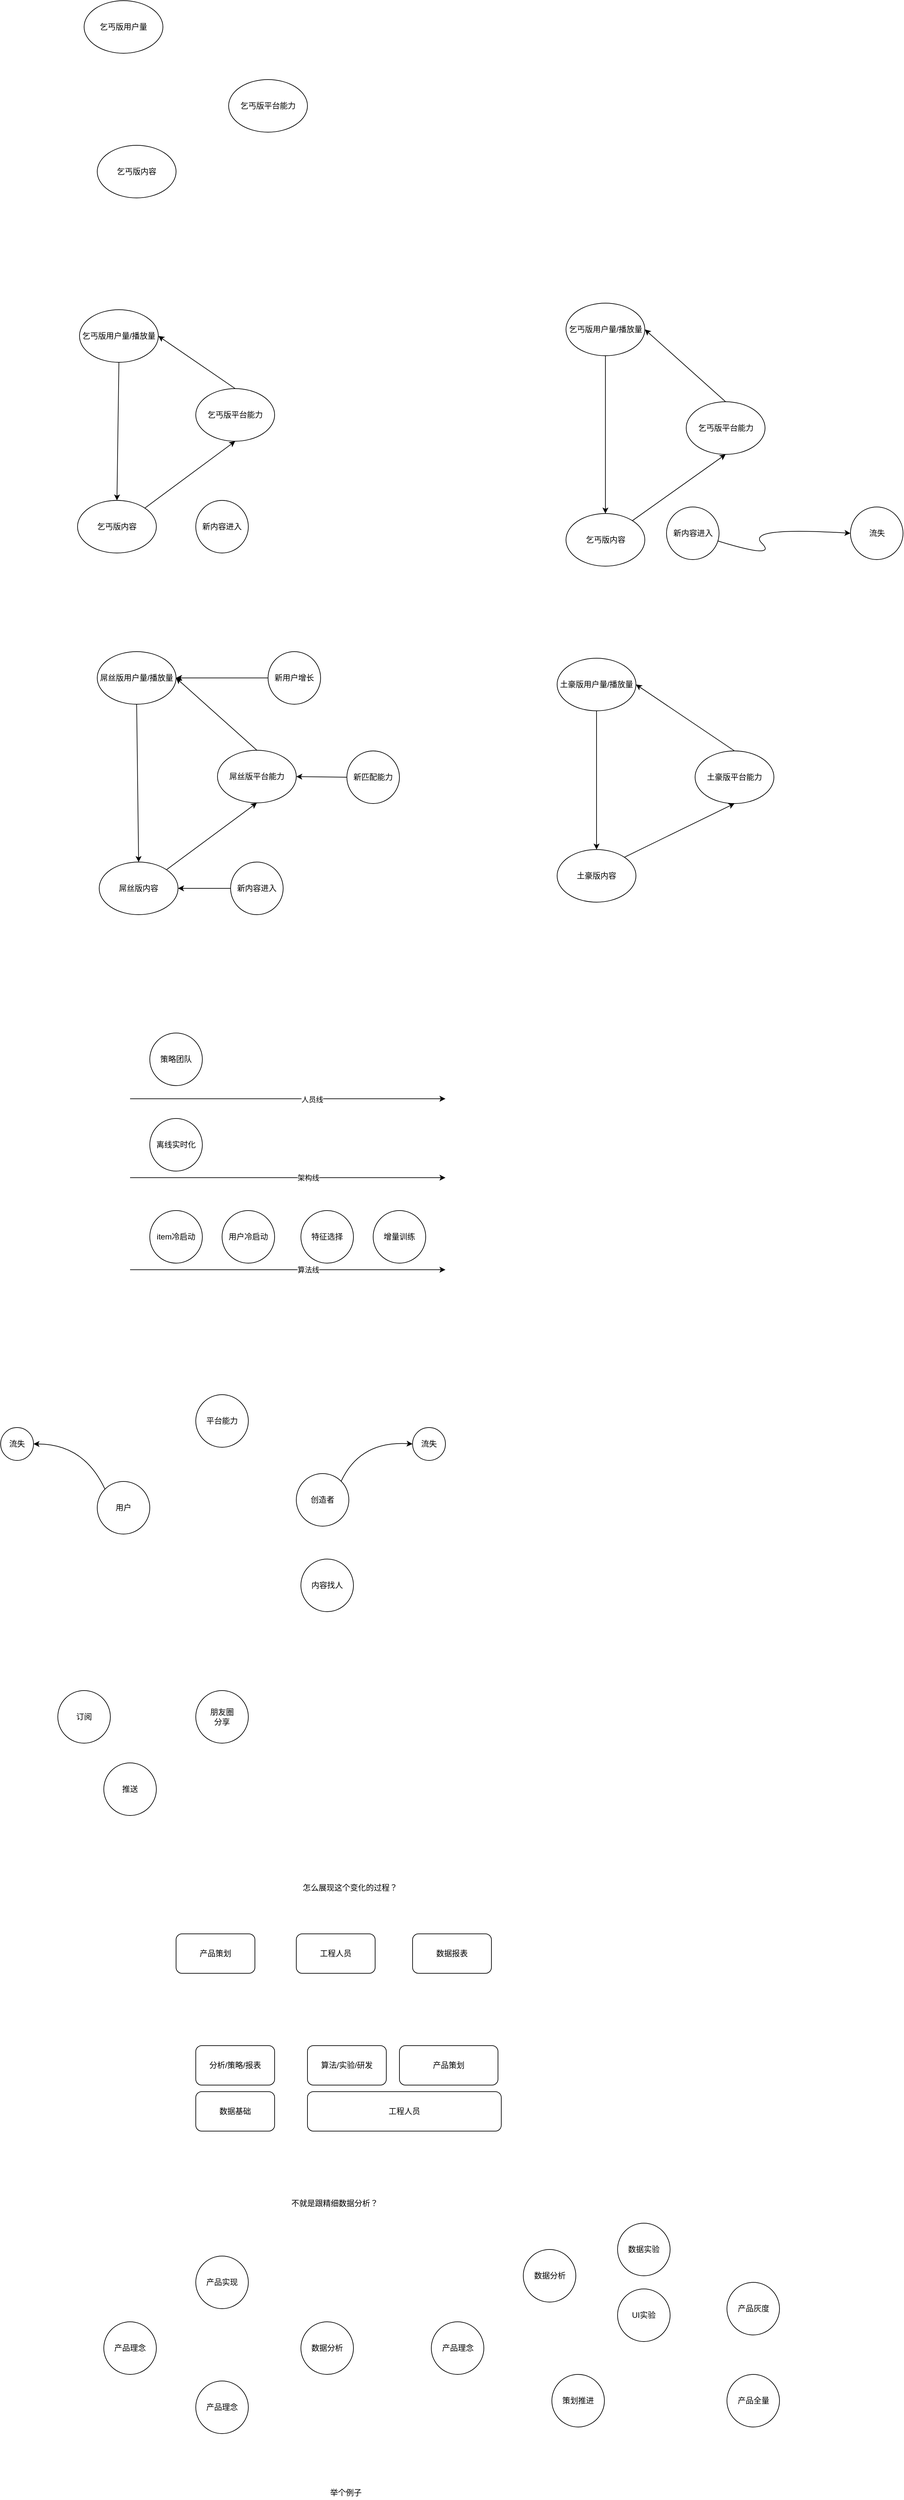 <mxfile version="14.2.9" type="github">
  <diagram id="_YqfjPX831wR3p7C5Wxa" name="Page-1">
    <mxGraphModel dx="1248" dy="706" grid="1" gridSize="10" guides="1" tooltips="1" connect="1" arrows="1" fold="1" page="1" pageScale="1" pageWidth="827" pageHeight="1169" math="0" shadow="0">
      <root>
        <mxCell id="0" />
        <mxCell id="1" parent="0" />
        <mxCell id="_Y_TxBpE-vYmDx0YHJRh-1" value="乞丐版内容" style="ellipse;whiteSpace=wrap;html=1;" parent="1" vertex="1">
          <mxGeometry x="230" y="450" width="120" height="80" as="geometry" />
        </mxCell>
        <mxCell id="_Y_TxBpE-vYmDx0YHJRh-2" value="乞丐版平台能力" style="ellipse;whiteSpace=wrap;html=1;" parent="1" vertex="1">
          <mxGeometry x="430" y="350" width="120" height="80" as="geometry" />
        </mxCell>
        <mxCell id="_Y_TxBpE-vYmDx0YHJRh-3" value="乞丐版用户量" style="ellipse;whiteSpace=wrap;html=1;" parent="1" vertex="1">
          <mxGeometry x="210" y="230" width="120" height="80" as="geometry" />
        </mxCell>
        <mxCell id="_Y_TxBpE-vYmDx0YHJRh-4" value="乞丐版内容" style="ellipse;whiteSpace=wrap;html=1;" parent="1" vertex="1">
          <mxGeometry x="200" y="990" width="120" height="80" as="geometry" />
        </mxCell>
        <mxCell id="_Y_TxBpE-vYmDx0YHJRh-5" value="乞丐版平台能力" style="ellipse;whiteSpace=wrap;html=1;" parent="1" vertex="1">
          <mxGeometry x="380" y="820" width="120" height="80" as="geometry" />
        </mxCell>
        <mxCell id="_Y_TxBpE-vYmDx0YHJRh-6" value="乞丐版用户量/播放量" style="ellipse;whiteSpace=wrap;html=1;" parent="1" vertex="1">
          <mxGeometry x="203" y="700" width="120" height="80" as="geometry" />
        </mxCell>
        <mxCell id="_Y_TxBpE-vYmDx0YHJRh-7" value="新内容进入" style="ellipse;whiteSpace=wrap;html=1;aspect=fixed;" parent="1" vertex="1">
          <mxGeometry x="380" y="990" width="80" height="80" as="geometry" />
        </mxCell>
        <mxCell id="_Y_TxBpE-vYmDx0YHJRh-8" value="乞丐版内容" style="ellipse;whiteSpace=wrap;html=1;" parent="1" vertex="1">
          <mxGeometry x="943.5" y="1010" width="120" height="80" as="geometry" />
        </mxCell>
        <mxCell id="_Y_TxBpE-vYmDx0YHJRh-9" value="乞丐版平台能力" style="ellipse;whiteSpace=wrap;html=1;" parent="1" vertex="1">
          <mxGeometry x="1126.5" y="840" width="120" height="80" as="geometry" />
        </mxCell>
        <mxCell id="_Y_TxBpE-vYmDx0YHJRh-10" value="乞丐版用户量/播放量" style="ellipse;whiteSpace=wrap;html=1;" parent="1" vertex="1">
          <mxGeometry x="943.5" y="690" width="120" height="80" as="geometry" />
        </mxCell>
        <mxCell id="_Y_TxBpE-vYmDx0YHJRh-11" value="新内容进入" style="ellipse;whiteSpace=wrap;html=1;aspect=fixed;" parent="1" vertex="1">
          <mxGeometry x="1096.5" y="1000" width="80" height="80" as="geometry" />
        </mxCell>
        <mxCell id="_Y_TxBpE-vYmDx0YHJRh-12" value="" style="curved=1;endArrow=classic;html=1;entryX=0;entryY=0.5;entryDx=0;entryDy=0;" parent="1" source="_Y_TxBpE-vYmDx0YHJRh-11" target="_Y_TxBpE-vYmDx0YHJRh-13" edge="1">
          <mxGeometry width="50" height="50" relative="1" as="geometry">
            <mxPoint x="1216.5" y="1080" as="sourcePoint" />
            <mxPoint x="1366.5" y="1080" as="targetPoint" />
            <Array as="points">
              <mxPoint x="1266.5" y="1080" />
              <mxPoint x="1216.5" y="1030" />
            </Array>
          </mxGeometry>
        </mxCell>
        <mxCell id="_Y_TxBpE-vYmDx0YHJRh-13" value="流失" style="ellipse;whiteSpace=wrap;html=1;aspect=fixed;" parent="1" vertex="1">
          <mxGeometry x="1376.5" y="1000" width="80" height="80" as="geometry" />
        </mxCell>
        <mxCell id="_Y_TxBpE-vYmDx0YHJRh-14" value="屌丝版内容" style="ellipse;whiteSpace=wrap;html=1;" parent="1" vertex="1">
          <mxGeometry x="233" y="1540" width="120" height="80" as="geometry" />
        </mxCell>
        <mxCell id="_Y_TxBpE-vYmDx0YHJRh-15" value="屌丝版平台能力" style="ellipse;whiteSpace=wrap;html=1;" parent="1" vertex="1">
          <mxGeometry x="413" y="1370" width="120" height="80" as="geometry" />
        </mxCell>
        <mxCell id="_Y_TxBpE-vYmDx0YHJRh-16" value="屌丝版用户量/播放量" style="ellipse;whiteSpace=wrap;html=1;" parent="1" vertex="1">
          <mxGeometry x="230" y="1220" width="120" height="80" as="geometry" />
        </mxCell>
        <mxCell id="_Y_TxBpE-vYmDx0YHJRh-17" value="新内容进入" style="ellipse;whiteSpace=wrap;html=1;aspect=fixed;" parent="1" vertex="1">
          <mxGeometry x="433" y="1540" width="80" height="80" as="geometry" />
        </mxCell>
        <mxCell id="_Y_TxBpE-vYmDx0YHJRh-21" value="土豪版用户量/播放量" style="ellipse;whiteSpace=wrap;html=1;" parent="1" vertex="1">
          <mxGeometry x="930" y="1230" width="120" height="80" as="geometry" />
        </mxCell>
        <mxCell id="_Y_TxBpE-vYmDx0YHJRh-22" value="土豪版平台能力" style="ellipse;whiteSpace=wrap;html=1;" parent="1" vertex="1">
          <mxGeometry x="1140" y="1371" width="120" height="80" as="geometry" />
        </mxCell>
        <mxCell id="_Y_TxBpE-vYmDx0YHJRh-23" value="土豪版内容" style="ellipse;whiteSpace=wrap;html=1;" parent="1" vertex="1">
          <mxGeometry x="930" y="1521" width="120" height="80" as="geometry" />
        </mxCell>
        <mxCell id="_Y_TxBpE-vYmDx0YHJRh-24" value="" style="endArrow=classic;html=1;entryX=0.5;entryY=0;entryDx=0;entryDy=0;exitX=0.5;exitY=1;exitDx=0;exitDy=0;" parent="1" source="_Y_TxBpE-vYmDx0YHJRh-6" target="_Y_TxBpE-vYmDx0YHJRh-4" edge="1">
          <mxGeometry width="50" height="50" relative="1" as="geometry">
            <mxPoint x="230" y="900" as="sourcePoint" />
            <mxPoint x="280" y="850" as="targetPoint" />
          </mxGeometry>
        </mxCell>
        <mxCell id="_Y_TxBpE-vYmDx0YHJRh-25" value="" style="endArrow=classic;html=1;entryX=1;entryY=0.5;entryDx=0;entryDy=0;exitX=0.5;exitY=0;exitDx=0;exitDy=0;" parent="1" source="_Y_TxBpE-vYmDx0YHJRh-5" target="_Y_TxBpE-vYmDx0YHJRh-6" edge="1">
          <mxGeometry width="50" height="50" relative="1" as="geometry">
            <mxPoint x="320" y="940" as="sourcePoint" />
            <mxPoint x="370" y="890" as="targetPoint" />
          </mxGeometry>
        </mxCell>
        <mxCell id="_Y_TxBpE-vYmDx0YHJRh-26" value="" style="endArrow=classic;html=1;entryX=0.5;entryY=1;entryDx=0;entryDy=0;exitX=1;exitY=0;exitDx=0;exitDy=0;" parent="1" source="_Y_TxBpE-vYmDx0YHJRh-4" target="_Y_TxBpE-vYmDx0YHJRh-5" edge="1">
          <mxGeometry width="50" height="50" relative="1" as="geometry">
            <mxPoint x="310" y="900" as="sourcePoint" />
            <mxPoint x="227.574" y="1011.716" as="targetPoint" />
          </mxGeometry>
        </mxCell>
        <mxCell id="_Y_TxBpE-vYmDx0YHJRh-27" value="" style="endArrow=classic;html=1;entryX=0.5;entryY=1;entryDx=0;entryDy=0;" parent="1" source="_Y_TxBpE-vYmDx0YHJRh-8" target="_Y_TxBpE-vYmDx0YHJRh-9" edge="1">
          <mxGeometry width="50" height="50" relative="1" as="geometry">
            <mxPoint x="548.926" y="1031.716" as="sourcePoint" />
            <mxPoint x="686.5" y="930" as="targetPoint" />
          </mxGeometry>
        </mxCell>
        <mxCell id="_Y_TxBpE-vYmDx0YHJRh-28" value="" style="endArrow=classic;html=1;entryX=1;entryY=0.5;entryDx=0;entryDy=0;exitX=0.5;exitY=0;exitDx=0;exitDy=0;" parent="1" source="_Y_TxBpE-vYmDx0YHJRh-9" target="_Y_TxBpE-vYmDx0YHJRh-10" edge="1">
          <mxGeometry width="50" height="50" relative="1" as="geometry">
            <mxPoint x="548.926" y="1031.716" as="sourcePoint" />
            <mxPoint x="686.5" y="930" as="targetPoint" />
          </mxGeometry>
        </mxCell>
        <mxCell id="_Y_TxBpE-vYmDx0YHJRh-29" value="" style="endArrow=classic;html=1;entryX=0.5;entryY=0;entryDx=0;entryDy=0;exitX=0.5;exitY=1;exitDx=0;exitDy=0;" parent="1" source="_Y_TxBpE-vYmDx0YHJRh-10" target="_Y_TxBpE-vYmDx0YHJRh-8" edge="1">
          <mxGeometry width="50" height="50" relative="1" as="geometry">
            <mxPoint x="509.5" y="810" as="sourcePoint" />
            <mxPoint x="506.5" y="1020" as="targetPoint" />
          </mxGeometry>
        </mxCell>
        <mxCell id="_Y_TxBpE-vYmDx0YHJRh-30" value="" style="endArrow=classic;html=1;entryX=0.5;entryY=1;entryDx=0;entryDy=0;exitX=1;exitY=0;exitDx=0;exitDy=0;" parent="1" source="_Y_TxBpE-vYmDx0YHJRh-14" target="_Y_TxBpE-vYmDx0YHJRh-15" edge="1">
          <mxGeometry width="50" height="50" relative="1" as="geometry">
            <mxPoint x="340" y="1490" as="sourcePoint" />
            <mxPoint x="390" y="1440" as="targetPoint" />
          </mxGeometry>
        </mxCell>
        <mxCell id="_Y_TxBpE-vYmDx0YHJRh-32" value="" style="endArrow=classic;html=1;entryX=1;entryY=0.5;entryDx=0;entryDy=0;exitX=0.5;exitY=0;exitDx=0;exitDy=0;" parent="1" source="_Y_TxBpE-vYmDx0YHJRh-15" target="_Y_TxBpE-vYmDx0YHJRh-16" edge="1">
          <mxGeometry width="50" height="50" relative="1" as="geometry">
            <mxPoint x="345.426" y="1561.716" as="sourcePoint" />
            <mxPoint x="483" y="1460" as="targetPoint" />
          </mxGeometry>
        </mxCell>
        <mxCell id="_Y_TxBpE-vYmDx0YHJRh-33" value="" style="endArrow=classic;html=1;entryX=0.5;entryY=0;entryDx=0;entryDy=0;exitX=0.5;exitY=1;exitDx=0;exitDy=0;" parent="1" source="_Y_TxBpE-vYmDx0YHJRh-16" target="_Y_TxBpE-vYmDx0YHJRh-14" edge="1">
          <mxGeometry width="50" height="50" relative="1" as="geometry">
            <mxPoint x="213" y="1300" as="sourcePoint" />
            <mxPoint x="210" y="1510" as="targetPoint" />
          </mxGeometry>
        </mxCell>
        <mxCell id="_Y_TxBpE-vYmDx0YHJRh-34" value="" style="endArrow=classic;html=1;entryX=0.5;entryY=1;entryDx=0;entryDy=0;exitX=1;exitY=0;exitDx=0;exitDy=0;" parent="1" source="_Y_TxBpE-vYmDx0YHJRh-23" target="_Y_TxBpE-vYmDx0YHJRh-22" edge="1">
          <mxGeometry width="50" height="50" relative="1" as="geometry">
            <mxPoint x="820" y="1551" as="sourcePoint" />
            <mxPoint x="960" y="1431" as="targetPoint" />
          </mxGeometry>
        </mxCell>
        <mxCell id="_Y_TxBpE-vYmDx0YHJRh-35" value="" style="endArrow=classic;html=1;entryX=1;entryY=0.5;entryDx=0;entryDy=0;exitX=0.5;exitY=0;exitDx=0;exitDy=0;" parent="1" source="_Y_TxBpE-vYmDx0YHJRh-22" target="_Y_TxBpE-vYmDx0YHJRh-21" edge="1">
          <mxGeometry width="50" height="50" relative="1" as="geometry">
            <mxPoint x="1023" y="1446" as="sourcePoint" />
            <mxPoint x="900" y="1336" as="targetPoint" />
          </mxGeometry>
        </mxCell>
        <mxCell id="_Y_TxBpE-vYmDx0YHJRh-36" value="" style="endArrow=classic;html=1;entryX=0.5;entryY=0;entryDx=0;entryDy=0;exitX=0.5;exitY=1;exitDx=0;exitDy=0;" parent="1" source="_Y_TxBpE-vYmDx0YHJRh-21" target="_Y_TxBpE-vYmDx0YHJRh-23" edge="1">
          <mxGeometry width="50" height="50" relative="1" as="geometry">
            <mxPoint x="880" y="1321" as="sourcePoint" />
            <mxPoint x="213" y="1531" as="targetPoint" />
          </mxGeometry>
        </mxCell>
        <mxCell id="_Y_TxBpE-vYmDx0YHJRh-38" value="" style="endArrow=classic;html=1;entryX=1;entryY=0.5;entryDx=0;entryDy=0;exitX=0;exitY=0.5;exitDx=0;exitDy=0;" parent="1" source="_Y_TxBpE-vYmDx0YHJRh-17" target="_Y_TxBpE-vYmDx0YHJRh-14" edge="1">
          <mxGeometry width="50" height="50" relative="1" as="geometry">
            <mxPoint x="410" y="1720" as="sourcePoint" />
            <mxPoint x="460" y="1670" as="targetPoint" />
          </mxGeometry>
        </mxCell>
        <mxCell id="_Y_TxBpE-vYmDx0YHJRh-39" value="新匹配能力" style="ellipse;whiteSpace=wrap;html=1;aspect=fixed;" parent="1" vertex="1">
          <mxGeometry x="610" y="1371" width="80" height="80" as="geometry" />
        </mxCell>
        <mxCell id="_Y_TxBpE-vYmDx0YHJRh-40" value="" style="endArrow=classic;html=1;entryX=1;entryY=0.5;entryDx=0;entryDy=0;exitX=0;exitY=0.5;exitDx=0;exitDy=0;" parent="1" source="_Y_TxBpE-vYmDx0YHJRh-39" target="_Y_TxBpE-vYmDx0YHJRh-15" edge="1">
          <mxGeometry width="50" height="50" relative="1" as="geometry">
            <mxPoint x="443" y="1590" as="sourcePoint" />
            <mxPoint x="363" y="1590" as="targetPoint" />
          </mxGeometry>
        </mxCell>
        <mxCell id="_Y_TxBpE-vYmDx0YHJRh-41" value="新用户增长" style="ellipse;whiteSpace=wrap;html=1;aspect=fixed;" parent="1" vertex="1">
          <mxGeometry x="490" y="1220" width="80" height="80" as="geometry" />
        </mxCell>
        <mxCell id="_Y_TxBpE-vYmDx0YHJRh-42" value="" style="endArrow=classic;html=1;entryX=1;entryY=0.5;entryDx=0;entryDy=0;exitX=0;exitY=0.5;exitDx=0;exitDy=0;" parent="1" source="_Y_TxBpE-vYmDx0YHJRh-41" target="_Y_TxBpE-vYmDx0YHJRh-16" edge="1">
          <mxGeometry width="50" height="50" relative="1" as="geometry">
            <mxPoint x="620" y="1421" as="sourcePoint" />
            <mxPoint x="543" y="1420" as="targetPoint" />
          </mxGeometry>
        </mxCell>
        <mxCell id="GnxOr5zdsawewWnfqmuB-1" value="策略团队" style="ellipse;whiteSpace=wrap;html=1;aspect=fixed;" parent="1" vertex="1">
          <mxGeometry x="310" y="1800" width="80" height="80" as="geometry" />
        </mxCell>
        <mxCell id="GnxOr5zdsawewWnfqmuB-2" value="" style="endArrow=classic;html=1;" parent="1" edge="1">
          <mxGeometry width="50" height="50" relative="1" as="geometry">
            <mxPoint x="280" y="1900" as="sourcePoint" />
            <mxPoint x="760" y="1900" as="targetPoint" />
          </mxGeometry>
        </mxCell>
        <mxCell id="GnxOr5zdsawewWnfqmuB-7" value="人员线" style="edgeLabel;html=1;align=center;verticalAlign=middle;resizable=0;points=[];" parent="GnxOr5zdsawewWnfqmuB-2" vertex="1" connectable="0">
          <mxGeometry x="0.155" y="-1" relative="1" as="geometry">
            <mxPoint as="offset" />
          </mxGeometry>
        </mxCell>
        <mxCell id="GnxOr5zdsawewWnfqmuB-3" value="" style="endArrow=classic;html=1;" parent="1" edge="1">
          <mxGeometry width="50" height="50" relative="1" as="geometry">
            <mxPoint x="280" y="2020" as="sourcePoint" />
            <mxPoint x="760" y="2020" as="targetPoint" />
          </mxGeometry>
        </mxCell>
        <mxCell id="GnxOr5zdsawewWnfqmuB-5" value="架构线" style="edgeLabel;html=1;align=center;verticalAlign=middle;resizable=0;points=[];" parent="GnxOr5zdsawewWnfqmuB-3" vertex="1" connectable="0">
          <mxGeometry x="0.13" relative="1" as="geometry">
            <mxPoint as="offset" />
          </mxGeometry>
        </mxCell>
        <mxCell id="GnxOr5zdsawewWnfqmuB-4" value="离线实时化" style="ellipse;whiteSpace=wrap;html=1;aspect=fixed;" parent="1" vertex="1">
          <mxGeometry x="310" y="1930" width="80" height="80" as="geometry" />
        </mxCell>
        <mxCell id="GnxOr5zdsawewWnfqmuB-8" value="" style="endArrow=classic;html=1;" parent="1" edge="1">
          <mxGeometry width="50" height="50" relative="1" as="geometry">
            <mxPoint x="280" y="2160" as="sourcePoint" />
            <mxPoint x="760" y="2160" as="targetPoint" />
          </mxGeometry>
        </mxCell>
        <mxCell id="GnxOr5zdsawewWnfqmuB-9" value="算法线" style="edgeLabel;html=1;align=center;verticalAlign=middle;resizable=0;points=[];" parent="GnxOr5zdsawewWnfqmuB-8" vertex="1" connectable="0">
          <mxGeometry x="0.13" relative="1" as="geometry">
            <mxPoint as="offset" />
          </mxGeometry>
        </mxCell>
        <mxCell id="GnxOr5zdsawewWnfqmuB-10" value="item冷启动" style="ellipse;whiteSpace=wrap;html=1;aspect=fixed;" parent="1" vertex="1">
          <mxGeometry x="310" y="2070" width="80" height="80" as="geometry" />
        </mxCell>
        <mxCell id="GnxOr5zdsawewWnfqmuB-11" value="用户冷启动" style="ellipse;whiteSpace=wrap;html=1;aspect=fixed;" parent="1" vertex="1">
          <mxGeometry x="420" y="2070" width="80" height="80" as="geometry" />
        </mxCell>
        <mxCell id="GnxOr5zdsawewWnfqmuB-12" value="特征选择" style="ellipse;whiteSpace=wrap;html=1;aspect=fixed;" parent="1" vertex="1">
          <mxGeometry x="540" y="2070" width="80" height="80" as="geometry" />
        </mxCell>
        <mxCell id="GnxOr5zdsawewWnfqmuB-13" value="用户" style="ellipse;whiteSpace=wrap;html=1;aspect=fixed;" parent="1" vertex="1">
          <mxGeometry x="230" y="2482" width="80" height="80" as="geometry" />
        </mxCell>
        <mxCell id="GnxOr5zdsawewWnfqmuB-14" value="创造者" style="ellipse;whiteSpace=wrap;html=1;aspect=fixed;" parent="1" vertex="1">
          <mxGeometry x="533" y="2470" width="80" height="80" as="geometry" />
        </mxCell>
        <mxCell id="GnxOr5zdsawewWnfqmuB-15" value="平台能力" style="ellipse;whiteSpace=wrap;html=1;aspect=fixed;" parent="1" vertex="1">
          <mxGeometry x="380" y="2350" width="80" height="80" as="geometry" />
        </mxCell>
        <mxCell id="GnxOr5zdsawewWnfqmuB-16" value="流失" style="ellipse;whiteSpace=wrap;html=1;aspect=fixed;" parent="1" vertex="1">
          <mxGeometry x="710" y="2400" width="50" height="50" as="geometry" />
        </mxCell>
        <mxCell id="GnxOr5zdsawewWnfqmuB-17" value="" style="endArrow=classic;html=1;entryX=0;entryY=0.5;entryDx=0;entryDy=0;exitX=1;exitY=0;exitDx=0;exitDy=0;curved=1;" parent="1" source="GnxOr5zdsawewWnfqmuB-14" target="GnxOr5zdsawewWnfqmuB-16" edge="1">
          <mxGeometry width="50" height="50" relative="1" as="geometry">
            <mxPoint x="600" y="2470" as="sourcePoint" />
            <mxPoint x="650" y="2420" as="targetPoint" />
            <Array as="points">
              <mxPoint x="630" y="2420" />
            </Array>
          </mxGeometry>
        </mxCell>
        <mxCell id="GnxOr5zdsawewWnfqmuB-18" value="流失" style="ellipse;whiteSpace=wrap;html=1;aspect=fixed;" parent="1" vertex="1">
          <mxGeometry x="83" y="2400" width="50" height="50" as="geometry" />
        </mxCell>
        <mxCell id="GnxOr5zdsawewWnfqmuB-20" value="" style="endArrow=classic;html=1;entryX=1;entryY=0.5;entryDx=0;entryDy=0;exitX=0;exitY=0;exitDx=0;exitDy=0;curved=1;" parent="1" source="GnxOr5zdsawewWnfqmuB-13" target="GnxOr5zdsawewWnfqmuB-18" edge="1">
          <mxGeometry width="50" height="50" relative="1" as="geometry">
            <mxPoint x="180" y="2502" as="sourcePoint" />
            <mxPoint x="230" y="2452" as="targetPoint" />
            <Array as="points">
              <mxPoint x="210" y="2425" />
            </Array>
          </mxGeometry>
        </mxCell>
        <mxCell id="GnxOr5zdsawewWnfqmuB-21" value="增量训练" style="ellipse;whiteSpace=wrap;html=1;aspect=fixed;" parent="1" vertex="1">
          <mxGeometry x="650" y="2070" width="80" height="80" as="geometry" />
        </mxCell>
        <mxCell id="GnxOr5zdsawewWnfqmuB-22" value="内容找人" style="ellipse;whiteSpace=wrap;html=1;aspect=fixed;" parent="1" vertex="1">
          <mxGeometry x="540" y="2600" width="80" height="80" as="geometry" />
        </mxCell>
        <mxCell id="BKxIPAYlBjgXAX2Dhp74-1" value="朋友圈&lt;br&gt;分享" style="ellipse;whiteSpace=wrap;html=1;aspect=fixed;" vertex="1" parent="1">
          <mxGeometry x="380" y="2800" width="80" height="80" as="geometry" />
        </mxCell>
        <mxCell id="BKxIPAYlBjgXAX2Dhp74-3" value="工程人员" style="rounded=1;whiteSpace=wrap;html=1;" vertex="1" parent="1">
          <mxGeometry x="550" y="3410" width="295" height="60" as="geometry" />
        </mxCell>
        <mxCell id="BKxIPAYlBjgXAX2Dhp74-5" value="产品策划" style="rounded=1;whiteSpace=wrap;html=1;" vertex="1" parent="1">
          <mxGeometry x="690" y="3340" width="150" height="60" as="geometry" />
        </mxCell>
        <mxCell id="BKxIPAYlBjgXAX2Dhp74-6" value="数据报表" style="rounded=1;whiteSpace=wrap;html=1;" vertex="1" parent="1">
          <mxGeometry x="710" y="3170" width="120" height="60" as="geometry" />
        </mxCell>
        <mxCell id="BKxIPAYlBjgXAX2Dhp74-7" value="订阅" style="ellipse;whiteSpace=wrap;html=1;aspect=fixed;" vertex="1" parent="1">
          <mxGeometry x="170" y="2800" width="80" height="80" as="geometry" />
        </mxCell>
        <mxCell id="BKxIPAYlBjgXAX2Dhp74-8" value="推送" style="ellipse;whiteSpace=wrap;html=1;aspect=fixed;" vertex="1" parent="1">
          <mxGeometry x="240" y="2910" width="80" height="80" as="geometry" />
        </mxCell>
        <mxCell id="BKxIPAYlBjgXAX2Dhp74-9" value="算法/实验/研发" style="rounded=1;whiteSpace=wrap;html=1;" vertex="1" parent="1">
          <mxGeometry x="550" y="3340" width="120" height="60" as="geometry" />
        </mxCell>
        <mxCell id="BKxIPAYlBjgXAX2Dhp74-10" value="分析/策略/报表" style="rounded=1;whiteSpace=wrap;html=1;" vertex="1" parent="1">
          <mxGeometry x="380" y="3340" width="120" height="60" as="geometry" />
        </mxCell>
        <mxCell id="BKxIPAYlBjgXAX2Dhp74-11" value="数据基础" style="rounded=1;whiteSpace=wrap;html=1;" vertex="1" parent="1">
          <mxGeometry x="380" y="3410" width="120" height="60" as="geometry" />
        </mxCell>
        <mxCell id="BKxIPAYlBjgXAX2Dhp74-12" value="产品策划" style="rounded=1;whiteSpace=wrap;html=1;" vertex="1" parent="1">
          <mxGeometry x="350" y="3170" width="120" height="60" as="geometry" />
        </mxCell>
        <mxCell id="BKxIPAYlBjgXAX2Dhp74-13" value="工程人员" style="rounded=1;whiteSpace=wrap;html=1;" vertex="1" parent="1">
          <mxGeometry x="533" y="3170" width="120" height="60" as="geometry" />
        </mxCell>
        <mxCell id="BKxIPAYlBjgXAX2Dhp74-14" value="怎么展现这个变化的过程？" style="text;html=1;strokeColor=none;fillColor=none;align=center;verticalAlign=middle;whiteSpace=wrap;rounded=0;" vertex="1" parent="1">
          <mxGeometry x="510" y="3090" width="210" height="20" as="geometry" />
        </mxCell>
        <mxCell id="BKxIPAYlBjgXAX2Dhp74-15" value="产品理念" style="ellipse;whiteSpace=wrap;html=1;aspect=fixed;" vertex="1" parent="1">
          <mxGeometry x="240" y="3760" width="80" height="80" as="geometry" />
        </mxCell>
        <mxCell id="BKxIPAYlBjgXAX2Dhp74-16" value="产品实现" style="ellipse;whiteSpace=wrap;html=1;aspect=fixed;" vertex="1" parent="1">
          <mxGeometry x="380" y="3660" width="80" height="80" as="geometry" />
        </mxCell>
        <mxCell id="BKxIPAYlBjgXAX2Dhp74-17" value="产品理念" style="ellipse;whiteSpace=wrap;html=1;aspect=fixed;" vertex="1" parent="1">
          <mxGeometry x="380" y="3850" width="80" height="80" as="geometry" />
        </mxCell>
        <mxCell id="BKxIPAYlBjgXAX2Dhp74-18" value="数据分析" style="ellipse;whiteSpace=wrap;html=1;aspect=fixed;" vertex="1" parent="1">
          <mxGeometry x="540" y="3760" width="80" height="80" as="geometry" />
        </mxCell>
        <mxCell id="BKxIPAYlBjgXAX2Dhp74-19" value="产品理念" style="ellipse;whiteSpace=wrap;html=1;aspect=fixed;" vertex="1" parent="1">
          <mxGeometry x="738.5" y="3760" width="80" height="80" as="geometry" />
        </mxCell>
        <mxCell id="BKxIPAYlBjgXAX2Dhp74-20" value="数据分析" style="ellipse;whiteSpace=wrap;html=1;aspect=fixed;" vertex="1" parent="1">
          <mxGeometry x="878.5" y="3650" width="80" height="80" as="geometry" />
        </mxCell>
        <mxCell id="BKxIPAYlBjgXAX2Dhp74-21" value="数据实验" style="ellipse;whiteSpace=wrap;html=1;aspect=fixed;" vertex="1" parent="1">
          <mxGeometry x="1022" y="3610" width="80" height="80" as="geometry" />
        </mxCell>
        <mxCell id="BKxIPAYlBjgXAX2Dhp74-22" value="不就是跟精细数据分析？" style="text;html=1;strokeColor=none;fillColor=none;align=center;verticalAlign=middle;whiteSpace=wrap;rounded=0;" vertex="1" parent="1">
          <mxGeometry x="473" y="3570" width="237" height="20" as="geometry" />
        </mxCell>
        <mxCell id="BKxIPAYlBjgXAX2Dhp74-23" value="UI实验" style="ellipse;whiteSpace=wrap;html=1;aspect=fixed;" vertex="1" parent="1">
          <mxGeometry x="1022" y="3710" width="80" height="80" as="geometry" />
        </mxCell>
        <mxCell id="BKxIPAYlBjgXAX2Dhp74-24" value="策划推进" style="ellipse;whiteSpace=wrap;html=1;aspect=fixed;" vertex="1" parent="1">
          <mxGeometry x="922" y="3840" width="80" height="80" as="geometry" />
        </mxCell>
        <mxCell id="BKxIPAYlBjgXAX2Dhp74-25" value="产品灰度" style="ellipse;whiteSpace=wrap;html=1;aspect=fixed;" vertex="1" parent="1">
          <mxGeometry x="1188.5" y="3700" width="80" height="80" as="geometry" />
        </mxCell>
        <mxCell id="BKxIPAYlBjgXAX2Dhp74-26" value="产品全量" style="ellipse;whiteSpace=wrap;html=1;aspect=fixed;" vertex="1" parent="1">
          <mxGeometry x="1188.5" y="3840" width="80" height="80" as="geometry" />
        </mxCell>
        <mxCell id="BKxIPAYlBjgXAX2Dhp74-28" value="举个例子" style="text;html=1;strokeColor=none;fillColor=none;align=center;verticalAlign=middle;whiteSpace=wrap;rounded=0;" vertex="1" parent="1">
          <mxGeometry x="490" y="4010" width="237" height="20" as="geometry" />
        </mxCell>
      </root>
    </mxGraphModel>
  </diagram>
</mxfile>
